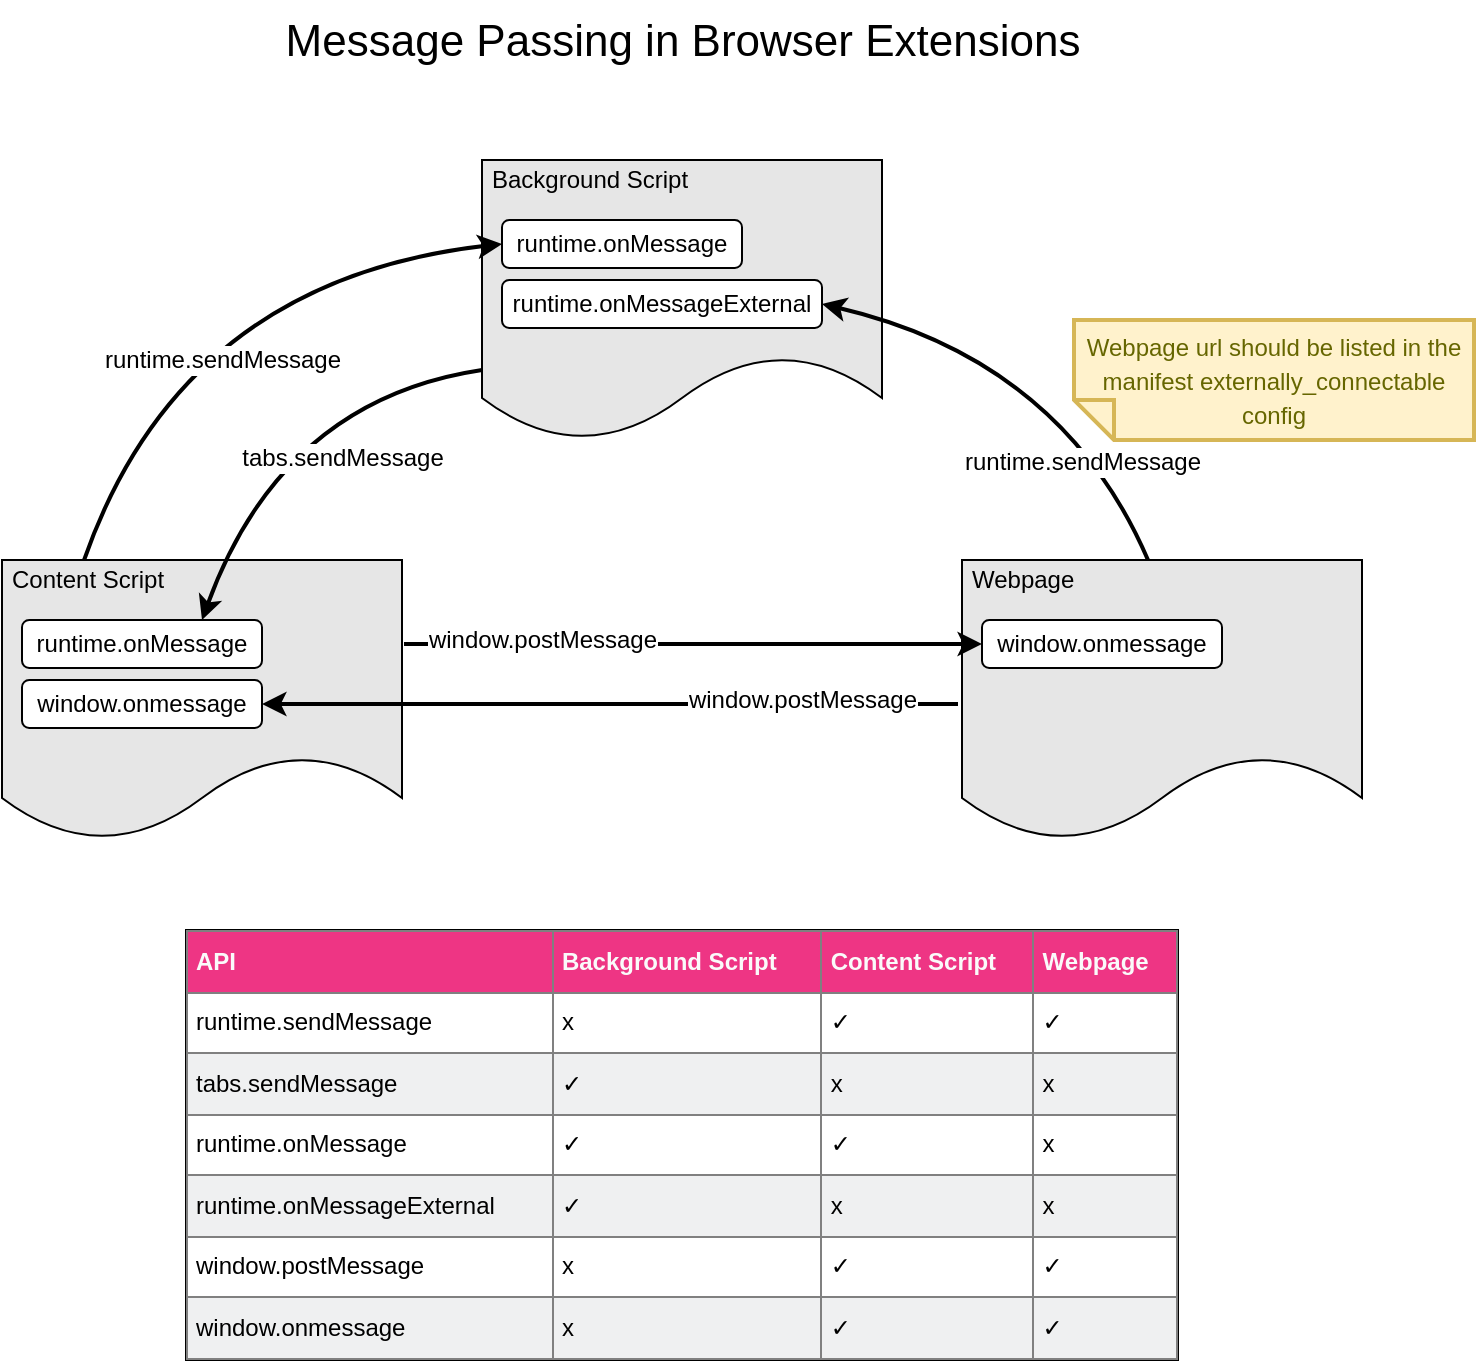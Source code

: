 <mxfile version="13.0.2" type="device"><diagram id="J_6CUWGC_A0NrqlFifRU" name="Page-1"><mxGraphModel dx="1186" dy="692" grid="1" gridSize="10" guides="1" tooltips="1" connect="1" arrows="1" fold="1" page="1" pageScale="1" pageWidth="827" pageHeight="1169" math="0" shadow="0"><root><mxCell id="0"/><mxCell id="1" parent="0"/><mxCell id="xcq_qzuzsZLSAdsbmmZg-1" value="" style="group" vertex="1" connectable="0" parent="1"><mxGeometry x="314" y="120" width="200" height="140" as="geometry"/></mxCell><mxCell id="xcq_qzuzsZLSAdsbmmZg-2" value="" style="shape=document;whiteSpace=wrap;html=1;boundedLbl=1;fillColor=#E6E6E6;" vertex="1" parent="xcq_qzuzsZLSAdsbmmZg-1"><mxGeometry width="200" height="140" as="geometry"/></mxCell><mxCell id="xcq_qzuzsZLSAdsbmmZg-3" value="runtime.onMessage" style="rounded=1;whiteSpace=wrap;html=1;" vertex="1" parent="xcq_qzuzsZLSAdsbmmZg-1"><mxGeometry x="10" y="30" width="120" height="24" as="geometry"/></mxCell><mxCell id="xcq_qzuzsZLSAdsbmmZg-4" value="runtime.onMessageExternal" style="rounded=1;whiteSpace=wrap;html=1;" vertex="1" parent="xcq_qzuzsZLSAdsbmmZg-1"><mxGeometry x="10" y="60" width="160" height="24" as="geometry"/></mxCell><mxCell id="xcq_qzuzsZLSAdsbmmZg-5" value="Background Script" style="text;html=1;strokeColor=none;fillColor=none;align=left;verticalAlign=middle;whiteSpace=wrap;rounded=0;" vertex="1" parent="xcq_qzuzsZLSAdsbmmZg-1"><mxGeometry x="3" width="120" height="20" as="geometry"/></mxCell><mxCell id="xcq_qzuzsZLSAdsbmmZg-6" value="" style="group" vertex="1" connectable="0" parent="1"><mxGeometry x="74" y="320" width="200" height="140" as="geometry"/></mxCell><mxCell id="xcq_qzuzsZLSAdsbmmZg-7" value="" style="shape=document;whiteSpace=wrap;html=1;boundedLbl=1;fillColor=#E6E6E6;" vertex="1" parent="xcq_qzuzsZLSAdsbmmZg-6"><mxGeometry width="200" height="140" as="geometry"/></mxCell><mxCell id="xcq_qzuzsZLSAdsbmmZg-8" value="runtime.onMessage" style="rounded=1;whiteSpace=wrap;html=1;" vertex="1" parent="xcq_qzuzsZLSAdsbmmZg-6"><mxGeometry x="10" y="30" width="120" height="24" as="geometry"/></mxCell><mxCell id="xcq_qzuzsZLSAdsbmmZg-9" value="Content Script" style="text;html=1;strokeColor=none;fillColor=none;align=left;verticalAlign=middle;whiteSpace=wrap;rounded=0;" vertex="1" parent="xcq_qzuzsZLSAdsbmmZg-6"><mxGeometry x="3" width="120" height="20" as="geometry"/></mxCell><mxCell id="xcq_qzuzsZLSAdsbmmZg-10" value="window.onmessage" style="rounded=1;whiteSpace=wrap;html=1;" vertex="1" parent="xcq_qzuzsZLSAdsbmmZg-6"><mxGeometry x="10" y="60" width="120" height="24" as="geometry"/></mxCell><mxCell id="xcq_qzuzsZLSAdsbmmZg-11" value="" style="endArrow=classic;html=1;strokeColor=#000000;entryX=0;entryY=0.5;entryDx=0;entryDy=0;exitX=0.317;exitY=0;exitDx=0;exitDy=0;curved=1;exitPerimeter=0;strokeWidth=2;" edge="1" parent="1" source="xcq_qzuzsZLSAdsbmmZg-9" target="xcq_qzuzsZLSAdsbmmZg-3"><mxGeometry width="50" height="50" relative="1" as="geometry"><mxPoint x="204" y="240" as="sourcePoint"/><mxPoint x="254" y="190" as="targetPoint"/><Array as="points"><mxPoint x="164" y="180"/></Array></mxGeometry></mxCell><mxCell id="xcq_qzuzsZLSAdsbmmZg-12" value="runtime.sendMessage" style="edgeLabel;html=1;align=center;verticalAlign=middle;resizable=0;points=[];fontSize=12;" vertex="1" connectable="0" parent="xcq_qzuzsZLSAdsbmmZg-11"><mxGeometry x="0.123" y="-29" relative="1" as="geometry"><mxPoint x="-8.77" y="14.05" as="offset"/></mxGeometry></mxCell><mxCell id="xcq_qzuzsZLSAdsbmmZg-13" value="" style="endArrow=classic;html=1;strokeColor=#000000;exitX=0;exitY=0.75;exitDx=0;exitDy=0;entryX=0.75;entryY=0;entryDx=0;entryDy=0;curved=1;strokeWidth=2;shadow=0;" edge="1" parent="1" source="xcq_qzuzsZLSAdsbmmZg-2" target="xcq_qzuzsZLSAdsbmmZg-8"><mxGeometry width="50" height="50" relative="1" as="geometry"><mxPoint x="374" y="430" as="sourcePoint"/><mxPoint x="424" y="380" as="targetPoint"/><Array as="points"><mxPoint x="214" y="240"/></Array></mxGeometry></mxCell><mxCell id="xcq_qzuzsZLSAdsbmmZg-14" value="tabs.sendMessage" style="edgeLabel;html=1;align=center;verticalAlign=middle;resizable=0;points=[];fontSize=12;" vertex="1" connectable="0" parent="xcq_qzuzsZLSAdsbmmZg-13"><mxGeometry x="-0.044" y="-14" relative="1" as="geometry"><mxPoint x="44" y="30.12" as="offset"/></mxGeometry></mxCell><mxCell id="xcq_qzuzsZLSAdsbmmZg-15" value="" style="group" vertex="1" connectable="0" parent="1"><mxGeometry x="554" y="320" width="200" height="140" as="geometry"/></mxCell><mxCell id="xcq_qzuzsZLSAdsbmmZg-16" value="" style="shape=document;whiteSpace=wrap;html=1;boundedLbl=1;fillColor=#E6E6E6;" vertex="1" parent="xcq_qzuzsZLSAdsbmmZg-15"><mxGeometry width="200" height="140" as="geometry"/></mxCell><mxCell id="xcq_qzuzsZLSAdsbmmZg-17" value="window.onmessage" style="rounded=1;whiteSpace=wrap;html=1;" vertex="1" parent="xcq_qzuzsZLSAdsbmmZg-15"><mxGeometry x="10" y="30" width="120" height="24" as="geometry"/></mxCell><mxCell id="xcq_qzuzsZLSAdsbmmZg-18" value="Webpage" style="text;html=1;strokeColor=none;fillColor=none;align=left;verticalAlign=middle;whiteSpace=wrap;rounded=0;" vertex="1" parent="xcq_qzuzsZLSAdsbmmZg-15"><mxGeometry x="3" width="120" height="20" as="geometry"/></mxCell><mxCell id="xcq_qzuzsZLSAdsbmmZg-19" value="" style="endArrow=classic;html=1;strokeColor=#000000;entryX=1;entryY=0.5;entryDx=0;entryDy=0;curved=1;strokeWidth=2;exitX=0.75;exitY=0;exitDx=0;exitDy=0;" edge="1" parent="1" source="xcq_qzuzsZLSAdsbmmZg-18" target="xcq_qzuzsZLSAdsbmmZg-4"><mxGeometry width="50" height="50" relative="1" as="geometry"><mxPoint x="632" y="315" as="sourcePoint"/><mxPoint x="424" y="380" as="targetPoint"/><Array as="points"><mxPoint x="604" y="220"/></Array></mxGeometry></mxCell><mxCell id="xcq_qzuzsZLSAdsbmmZg-20" value="runtime.sendMessage" style="edgeLabel;html=1;align=center;verticalAlign=middle;resizable=0;points=[];fontSize=12;" vertex="1" connectable="0" parent="xcq_qzuzsZLSAdsbmmZg-19"><mxGeometry x="-0.21" y="22" relative="1" as="geometry"><mxPoint x="23.55" y="25.83" as="offset"/></mxGeometry></mxCell><mxCell id="xcq_qzuzsZLSAdsbmmZg-21" value="" style="endArrow=classic;html=1;strokeColor=#000000;exitX=1.005;exitY=0.3;exitDx=0;exitDy=0;entryX=0;entryY=0.5;entryDx=0;entryDy=0;exitPerimeter=0;strokeWidth=2;" edge="1" parent="1" source="xcq_qzuzsZLSAdsbmmZg-7" target="xcq_qzuzsZLSAdsbmmZg-17"><mxGeometry width="50" height="50" relative="1" as="geometry"><mxPoint x="374" y="430" as="sourcePoint"/><mxPoint x="424" y="380" as="targetPoint"/></mxGeometry></mxCell><mxCell id="xcq_qzuzsZLSAdsbmmZg-22" value="window.postMessage" style="edgeLabel;html=1;align=center;verticalAlign=middle;resizable=0;points=[];fontSize=12;" vertex="1" connectable="0" parent="xcq_qzuzsZLSAdsbmmZg-21"><mxGeometry x="-0.038" relative="1" as="geometry"><mxPoint x="-70" y="-2" as="offset"/></mxGeometry></mxCell><mxCell id="xcq_qzuzsZLSAdsbmmZg-23" value="" style="endArrow=classic;html=1;strokeColor=#000000;entryX=1;entryY=0.5;entryDx=0;entryDy=0;strokeWidth=2;" edge="1" parent="1" target="xcq_qzuzsZLSAdsbmmZg-10"><mxGeometry width="50" height="50" relative="1" as="geometry"><mxPoint x="552" y="392" as="sourcePoint"/><mxPoint x="424" y="380" as="targetPoint"/></mxGeometry></mxCell><mxCell id="xcq_qzuzsZLSAdsbmmZg-24" value="window.postMessage" style="edgeLabel;html=1;align=center;verticalAlign=middle;resizable=0;points=[];labelBorderColor=none;spacing=2;fontSize=12;" vertex="1" connectable="0" parent="xcq_qzuzsZLSAdsbmmZg-23"><mxGeometry x="-0.149" y="2" relative="1" as="geometry"><mxPoint x="70" y="-4" as="offset"/></mxGeometry></mxCell><mxCell id="xcq_qzuzsZLSAdsbmmZg-29" value="&lt;table border=&quot;1&quot; width=&quot;100%&quot; cellpadding=&quot;4&quot; style=&quot;width: 100% ; height: 100% ; border-collapse: collapse&quot;&gt;&lt;tbody&gt;&lt;tr style=&quot;background-color: #ee3584 ; color: #fafafa&quot;&gt;&lt;th align=&quot;left&quot;&gt;API&lt;/th&gt;&lt;th align=&quot;left&quot;&gt;Background Script&lt;/th&gt;&lt;th align=&quot;left&quot;&gt;Content Script&lt;/th&gt;&lt;th align=&quot;left&quot;&gt;Webpage&lt;/th&gt;&lt;/tr&gt;&lt;tr&gt;&lt;td&gt;runtime.sendMessage&lt;/td&gt;&lt;td&gt;x&lt;/td&gt;&lt;td&gt;✓&lt;/td&gt;&lt;td&gt;✓&lt;br&gt;&lt;/td&gt;&lt;/tr&gt;&lt;tr style=&quot;background-color: #eff0f1&quot;&gt;&lt;td&gt;tabs.sendMessage&lt;/td&gt;&lt;td&gt;✓&lt;/td&gt;&lt;td&gt;x&lt;/td&gt;&lt;td&gt;x&lt;/td&gt;&lt;/tr&gt;&lt;tr&gt;&lt;td&gt;runtime.onMessage&lt;/td&gt;&lt;td&gt;✓&lt;/td&gt;&lt;td&gt;✓&lt;/td&gt;&lt;td&gt;x&lt;/td&gt;&lt;/tr&gt;&lt;tr style=&quot;background-color: #eff0f1&quot;&gt;&lt;td&gt;runtime.onMessageExternal&lt;/td&gt;&lt;td&gt;✓&lt;/td&gt;&lt;td&gt;x&lt;/td&gt;&lt;td&gt;x&lt;/td&gt;&lt;/tr&gt;&lt;tr&gt;&lt;td&gt;window.postMessage&lt;/td&gt;&lt;td&gt;x&lt;/td&gt;&lt;td&gt;✓&lt;br&gt;&lt;/td&gt;&lt;td&gt;✓&lt;br&gt;&lt;/td&gt;&lt;/tr&gt;&lt;tr style=&quot;background-color: #eff0f1&quot;&gt;&lt;td&gt;window.onmessage&lt;/td&gt;&lt;td&gt;x&lt;/td&gt;&lt;td&gt;✓&lt;/td&gt;&lt;td&gt;✓&lt;br&gt;&lt;/td&gt;&lt;/tr&gt;&lt;/tbody&gt;&lt;/table&gt;" style="text;html=1;strokeColor=#000000;fillColor=#ffffff;overflow=fill;rounded=0;" vertex="1" parent="1"><mxGeometry x="166" y="505" width="496" height="215" as="geometry"/></mxCell><mxCell id="xcq_qzuzsZLSAdsbmmZg-30" value="&lt;span style=&quot;font-weight: normal&quot;&gt;&lt;font style=&quot;font-size: 22px&quot;&gt;Message Passing in Browser Extensions&lt;/font&gt;&lt;/span&gt;" style="text;strokeColor=none;fillColor=none;html=1;fontSize=24;fontStyle=1;verticalAlign=middle;align=center;rounded=0;" vertex="1" parent="1"><mxGeometry x="364" y="40" width="100" height="40" as="geometry"/></mxCell><mxCell id="xcq_qzuzsZLSAdsbmmZg-32" value="&lt;font style=&quot;font-size: 12px&quot;&gt;Webpage url should be listed in the manifest externally_connectable config&lt;/font&gt;" style="shape=note;strokeWidth=2;fontSize=14;size=20;whiteSpace=wrap;html=1;fillColor=#fff2cc;strokeColor=#d6b656;fontColor=#666600;rounded=0;flipH=1;flipV=1;" vertex="1" parent="1"><mxGeometry x="610" y="200" width="200" height="60" as="geometry"/></mxCell></root></mxGraphModel></diagram></mxfile>